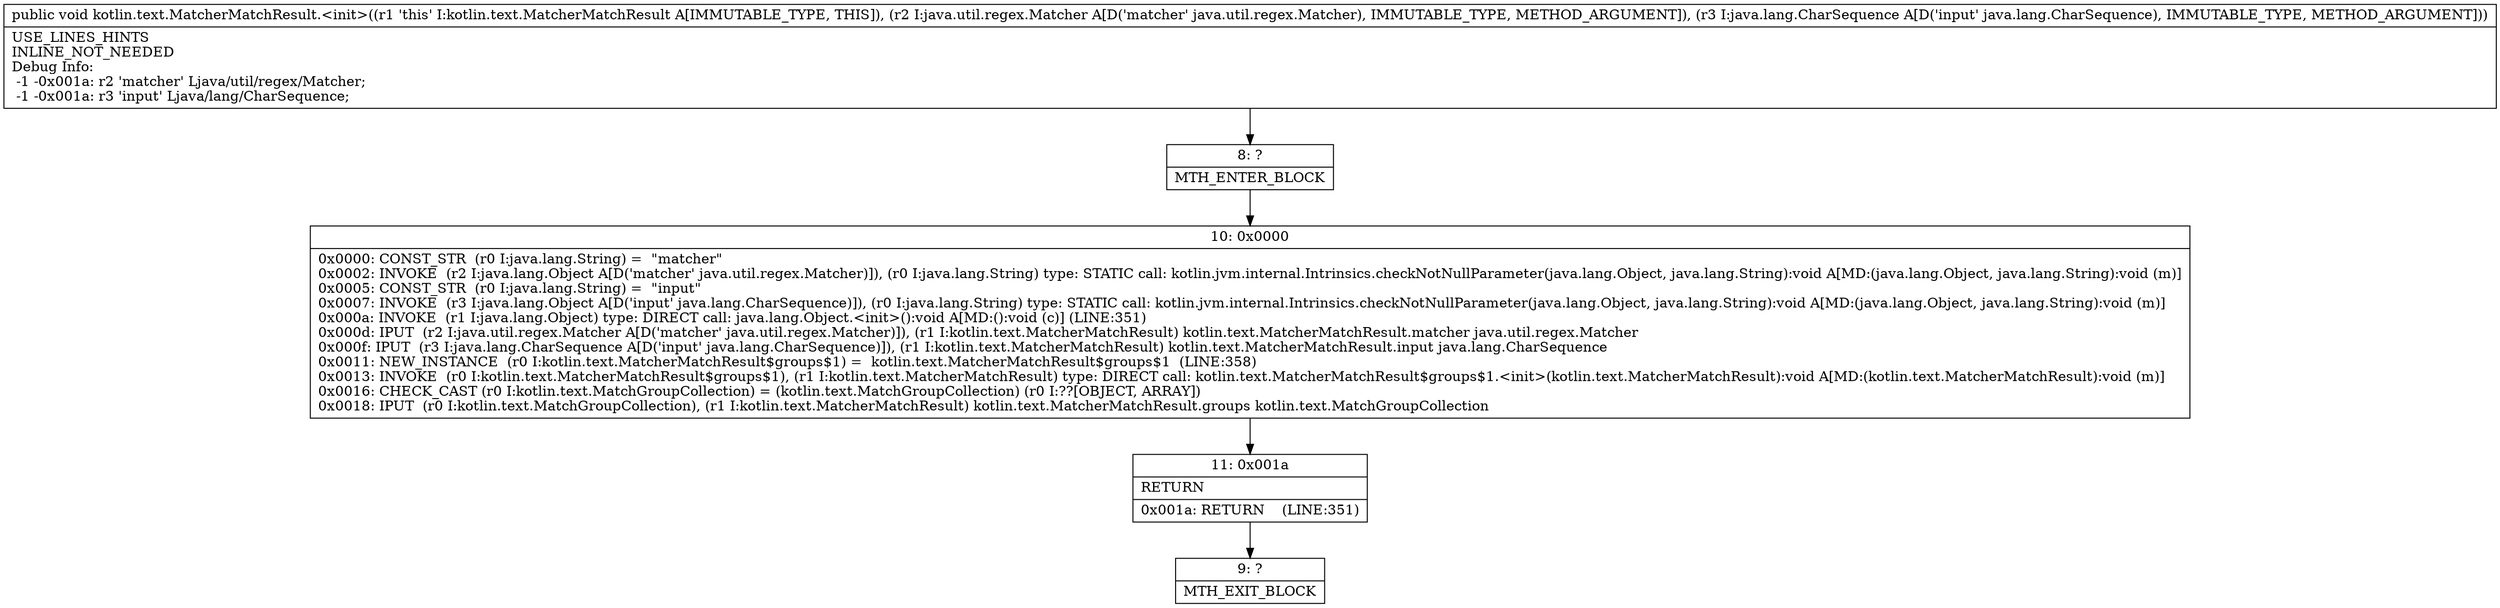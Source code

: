 digraph "CFG forkotlin.text.MatcherMatchResult.\<init\>(Ljava\/util\/regex\/Matcher;Ljava\/lang\/CharSequence;)V" {
Node_8 [shape=record,label="{8\:\ ?|MTH_ENTER_BLOCK\l}"];
Node_10 [shape=record,label="{10\:\ 0x0000|0x0000: CONST_STR  (r0 I:java.lang.String) =  \"matcher\" \l0x0002: INVOKE  (r2 I:java.lang.Object A[D('matcher' java.util.regex.Matcher)]), (r0 I:java.lang.String) type: STATIC call: kotlin.jvm.internal.Intrinsics.checkNotNullParameter(java.lang.Object, java.lang.String):void A[MD:(java.lang.Object, java.lang.String):void (m)]\l0x0005: CONST_STR  (r0 I:java.lang.String) =  \"input\" \l0x0007: INVOKE  (r3 I:java.lang.Object A[D('input' java.lang.CharSequence)]), (r0 I:java.lang.String) type: STATIC call: kotlin.jvm.internal.Intrinsics.checkNotNullParameter(java.lang.Object, java.lang.String):void A[MD:(java.lang.Object, java.lang.String):void (m)]\l0x000a: INVOKE  (r1 I:java.lang.Object) type: DIRECT call: java.lang.Object.\<init\>():void A[MD:():void (c)] (LINE:351)\l0x000d: IPUT  (r2 I:java.util.regex.Matcher A[D('matcher' java.util.regex.Matcher)]), (r1 I:kotlin.text.MatcherMatchResult) kotlin.text.MatcherMatchResult.matcher java.util.regex.Matcher \l0x000f: IPUT  (r3 I:java.lang.CharSequence A[D('input' java.lang.CharSequence)]), (r1 I:kotlin.text.MatcherMatchResult) kotlin.text.MatcherMatchResult.input java.lang.CharSequence \l0x0011: NEW_INSTANCE  (r0 I:kotlin.text.MatcherMatchResult$groups$1) =  kotlin.text.MatcherMatchResult$groups$1  (LINE:358)\l0x0013: INVOKE  (r0 I:kotlin.text.MatcherMatchResult$groups$1), (r1 I:kotlin.text.MatcherMatchResult) type: DIRECT call: kotlin.text.MatcherMatchResult$groups$1.\<init\>(kotlin.text.MatcherMatchResult):void A[MD:(kotlin.text.MatcherMatchResult):void (m)]\l0x0016: CHECK_CAST (r0 I:kotlin.text.MatchGroupCollection) = (kotlin.text.MatchGroupCollection) (r0 I:??[OBJECT, ARRAY]) \l0x0018: IPUT  (r0 I:kotlin.text.MatchGroupCollection), (r1 I:kotlin.text.MatcherMatchResult) kotlin.text.MatcherMatchResult.groups kotlin.text.MatchGroupCollection \l}"];
Node_11 [shape=record,label="{11\:\ 0x001a|RETURN\l|0x001a: RETURN    (LINE:351)\l}"];
Node_9 [shape=record,label="{9\:\ ?|MTH_EXIT_BLOCK\l}"];
MethodNode[shape=record,label="{public void kotlin.text.MatcherMatchResult.\<init\>((r1 'this' I:kotlin.text.MatcherMatchResult A[IMMUTABLE_TYPE, THIS]), (r2 I:java.util.regex.Matcher A[D('matcher' java.util.regex.Matcher), IMMUTABLE_TYPE, METHOD_ARGUMENT]), (r3 I:java.lang.CharSequence A[D('input' java.lang.CharSequence), IMMUTABLE_TYPE, METHOD_ARGUMENT]))  | USE_LINES_HINTS\lINLINE_NOT_NEEDED\lDebug Info:\l  \-1 \-0x001a: r2 'matcher' Ljava\/util\/regex\/Matcher;\l  \-1 \-0x001a: r3 'input' Ljava\/lang\/CharSequence;\l}"];
MethodNode -> Node_8;Node_8 -> Node_10;
Node_10 -> Node_11;
Node_11 -> Node_9;
}

